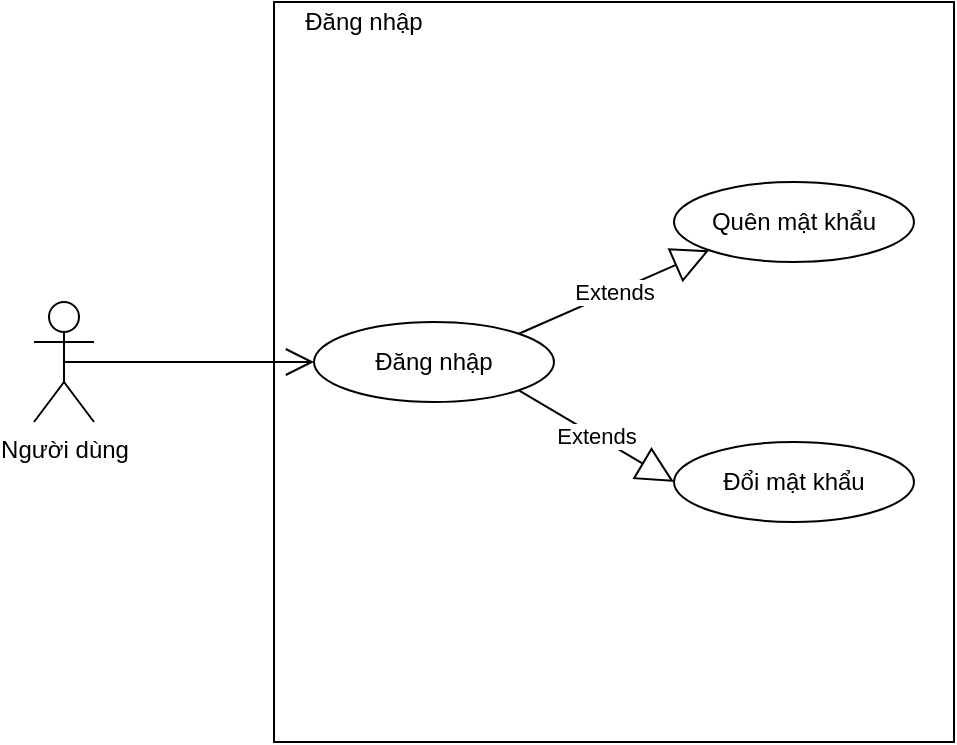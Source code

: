 <mxfile version="12.9.9" type="device"><diagram id="0rKOxnkMKgm-Xrrd7Yak" name="Page-1"><mxGraphModel dx="852" dy="534" grid="0" gridSize="10" guides="1" tooltips="1" connect="1" arrows="1" fold="1" page="0" pageScale="1" pageWidth="850" pageHeight="1100" math="0" shadow="0"><root><mxCell id="0"/><mxCell id="1" parent="0"/><mxCell id="7x7QxXwknVyThl4DAFzU-2" value="" style="rounded=0;whiteSpace=wrap;html=1;" vertex="1" parent="1"><mxGeometry x="250" y="90" width="340" height="370" as="geometry"/></mxCell><mxCell id="7x7QxXwknVyThl4DAFzU-3" value="Đăng nhập" style="text;html=1;strokeColor=none;fillColor=none;align=center;verticalAlign=middle;whiteSpace=wrap;rounded=0;" vertex="1" parent="1"><mxGeometry x="250" y="90" width="90" height="20" as="geometry"/></mxCell><mxCell id="7x7QxXwknVyThl4DAFzU-4" value="Người dùng" style="shape=umlActor;verticalLabelPosition=bottom;labelBackgroundColor=#ffffff;verticalAlign=top;html=1;outlineConnect=0;" vertex="1" parent="1"><mxGeometry x="130" y="240" width="30" height="60" as="geometry"/></mxCell><mxCell id="7x7QxXwknVyThl4DAFzU-5" value="Đăng nhập" style="ellipse;whiteSpace=wrap;html=1;" vertex="1" parent="1"><mxGeometry x="270" y="250" width="120" height="40" as="geometry"/></mxCell><mxCell id="7x7QxXwknVyThl4DAFzU-7" value="Đổi mật khẩu" style="ellipse;whiteSpace=wrap;html=1;" vertex="1" parent="1"><mxGeometry x="450" y="310" width="120" height="40" as="geometry"/></mxCell><mxCell id="7x7QxXwknVyThl4DAFzU-8" value="Quên mật khẩu" style="ellipse;whiteSpace=wrap;html=1;" vertex="1" parent="1"><mxGeometry x="450" y="180" width="120" height="40" as="geometry"/></mxCell><mxCell id="7x7QxXwknVyThl4DAFzU-9" value="Extends" style="endArrow=block;endSize=16;endFill=0;html=1;exitX=1;exitY=1;exitDx=0;exitDy=0;entryX=0;entryY=0.5;entryDx=0;entryDy=0;" edge="1" parent="1" source="7x7QxXwknVyThl4DAFzU-5" target="7x7QxXwknVyThl4DAFzU-7"><mxGeometry width="160" relative="1" as="geometry"><mxPoint x="390" y="380" as="sourcePoint"/><mxPoint x="550" y="380" as="targetPoint"/></mxGeometry></mxCell><mxCell id="7x7QxXwknVyThl4DAFzU-10" value="Extends" style="endArrow=block;endSize=16;endFill=0;html=1;exitX=1;exitY=0;exitDx=0;exitDy=0;entryX=0;entryY=1;entryDx=0;entryDy=0;" edge="1" parent="1" source="7x7QxXwknVyThl4DAFzU-5" target="7x7QxXwknVyThl4DAFzU-8"><mxGeometry width="160" relative="1" as="geometry"><mxPoint x="382.426" y="294.142" as="sourcePoint"/><mxPoint x="450" y="340" as="targetPoint"/></mxGeometry></mxCell><mxCell id="7x7QxXwknVyThl4DAFzU-12" value="" style="endArrow=open;endFill=1;endSize=12;html=1;exitX=0.5;exitY=0.5;exitDx=0;exitDy=0;exitPerimeter=0;entryX=0;entryY=0.5;entryDx=0;entryDy=0;" edge="1" parent="1" source="7x7QxXwknVyThl4DAFzU-4" target="7x7QxXwknVyThl4DAFzU-5"><mxGeometry width="160" relative="1" as="geometry"><mxPoint x="180" y="260" as="sourcePoint"/><mxPoint x="340" y="260" as="targetPoint"/></mxGeometry></mxCell></root></mxGraphModel></diagram></mxfile>